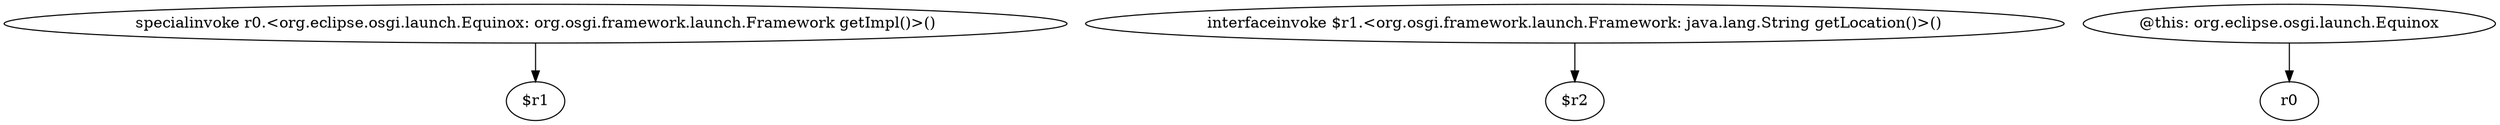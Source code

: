 digraph g {
0[label="specialinvoke r0.<org.eclipse.osgi.launch.Equinox: org.osgi.framework.launch.Framework getImpl()>()"]
1[label="$r1"]
0->1[label=""]
2[label="interfaceinvoke $r1.<org.osgi.framework.launch.Framework: java.lang.String getLocation()>()"]
3[label="$r2"]
2->3[label=""]
4[label="@this: org.eclipse.osgi.launch.Equinox"]
5[label="r0"]
4->5[label=""]
}
